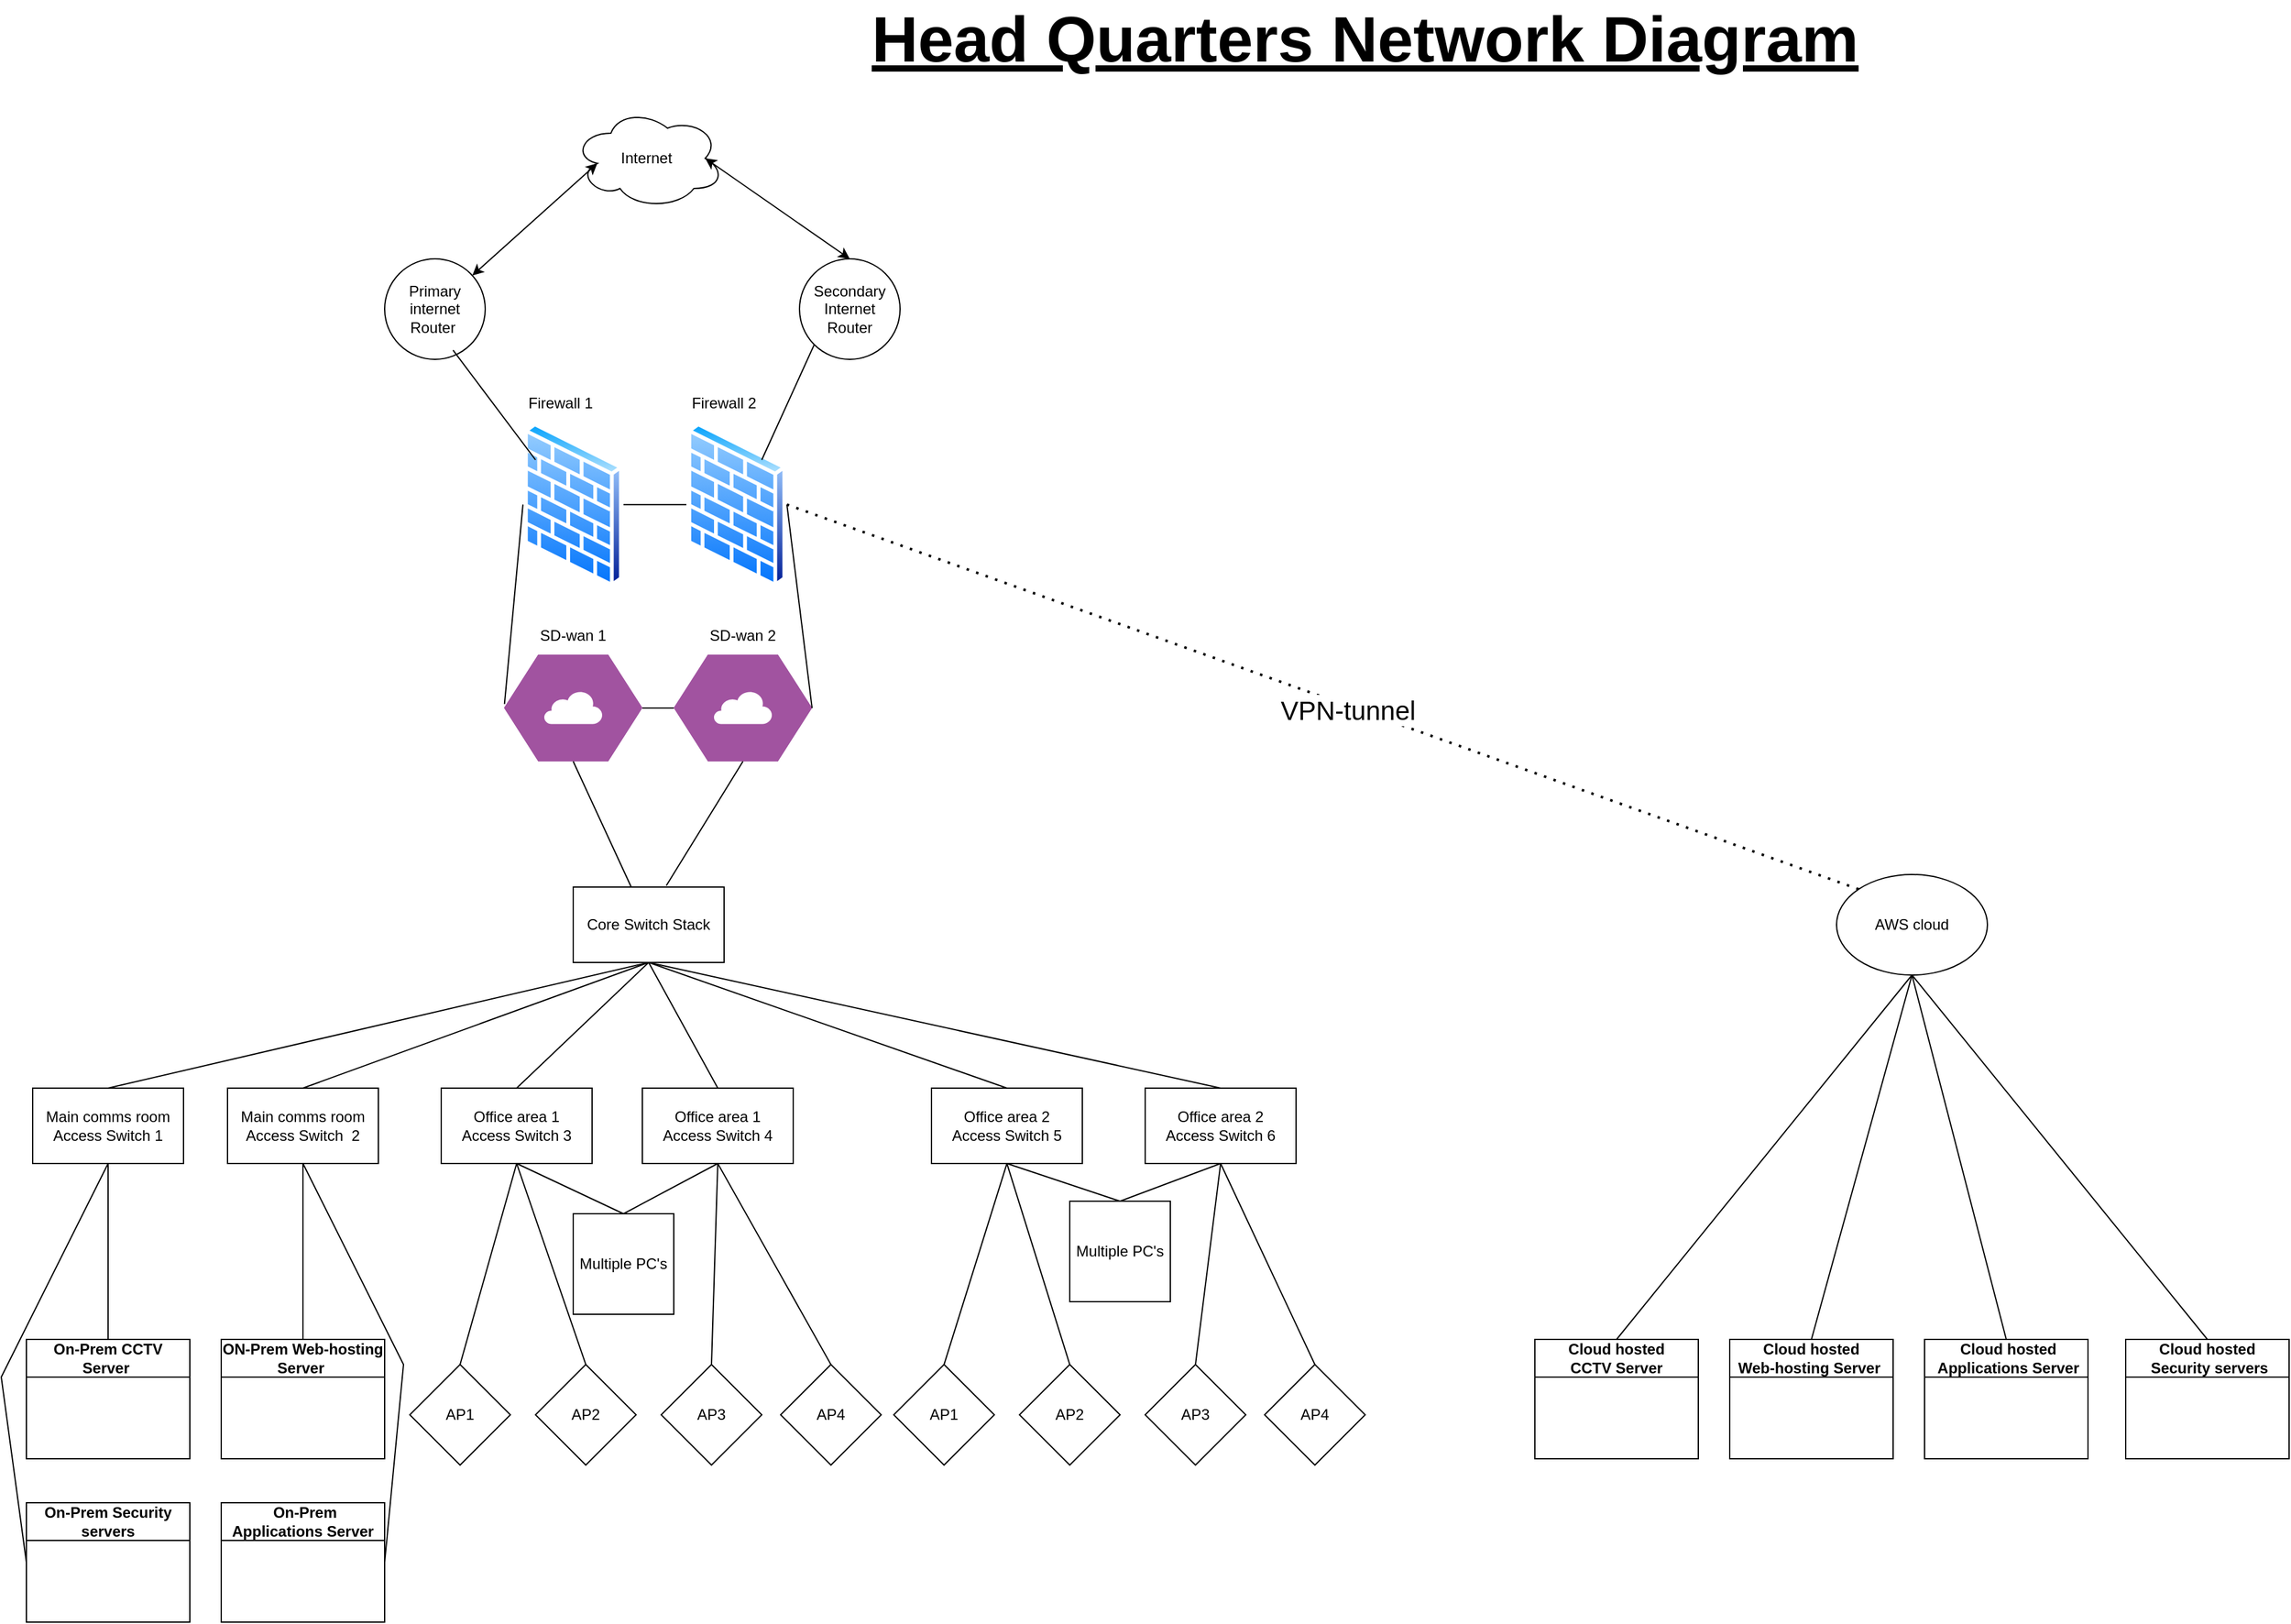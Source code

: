 <mxfile version="26.2.14">
  <diagram name="Page-1" id="c37626ed-c26b-45fb-9056-f9ebc6bb27b6">
    <mxGraphModel dx="2852" dy="2352" grid="1" gridSize="10" guides="1" tooltips="1" connect="1" arrows="1" fold="1" page="1" pageScale="1" pageWidth="1100" pageHeight="850" background="none" math="0" shadow="0">
      <root>
        <mxCell id="0" />
        <mxCell id="1" parent="0" />
        <mxCell id="yPoj2qN-ZmkGyO0M9B97-2" value="&lt;font style=&quot;font-size: 51px;&quot;&gt;&lt;b style=&quot;&quot;&gt;&lt;u style=&quot;&quot;&gt;Head Quarters Network Diagram&lt;/u&gt;&lt;/b&gt;&lt;/font&gt;" style="text;html=1;align=center;verticalAlign=middle;whiteSpace=wrap;rounded=0;" vertex="1" parent="1">
          <mxGeometry x="640" y="-830" width="970" height="30" as="geometry" />
        </mxCell>
        <mxCell id="yPoj2qN-ZmkGyO0M9B97-4" value="" style="image;aspect=fixed;perimeter=ellipsePerimeter;html=1;align=center;shadow=0;dashed=0;spacingTop=3;image=img/lib/active_directory/firewall.svg;" vertex="1" parent="1">
          <mxGeometry x="455" y="-510" width="80" height="131.15" as="geometry" />
        </mxCell>
        <mxCell id="yPoj2qN-ZmkGyO0M9B97-5" value="" style="verticalLabelPosition=bottom;sketch=0;html=1;fillColor=#A153A0;strokeColor=#ffffff;verticalAlign=top;align=center;points=[[0,0.5,0],[0.125,0.25,0],[0.25,0,0],[0.5,0,0],[0.75,0,0],[0.875,0.25,0],[1,0.5,0],[0.875,0.75,0],[0.75,1,0],[0.5,1,0],[0.125,0.75,0]];pointerEvents=1;shape=mxgraph.cisco_safe.compositeIcon;bgIcon=mxgraph.cisco_safe.design.blank_device;resIcon=mxgraph.cisco_safe.design.sd_wan;" vertex="1" parent="1">
          <mxGeometry x="440" y="-325" width="110" height="85" as="geometry" />
        </mxCell>
        <mxCell id="yPoj2qN-ZmkGyO0M9B97-6" value="Primary internet&lt;br&gt;Router&amp;nbsp;" style="ellipse;whiteSpace=wrap;html=1;aspect=fixed;" vertex="1" parent="1">
          <mxGeometry x="345" y="-640" width="80" height="80" as="geometry" />
        </mxCell>
        <mxCell id="yPoj2qN-ZmkGyO0M9B97-7" value="Secondary Internet Router" style="ellipse;whiteSpace=wrap;html=1;aspect=fixed;" vertex="1" parent="1">
          <mxGeometry x="675" y="-640" width="80" height="80" as="geometry" />
        </mxCell>
        <mxCell id="yPoj2qN-ZmkGyO0M9B97-8" value="" style="image;aspect=fixed;perimeter=ellipsePerimeter;html=1;align=center;shadow=0;dashed=0;spacingTop=3;image=img/lib/active_directory/firewall.svg;" vertex="1" parent="1">
          <mxGeometry x="585" y="-510" width="80" height="131.15" as="geometry" />
        </mxCell>
        <mxCell id="yPoj2qN-ZmkGyO0M9B97-9" value="" style="verticalLabelPosition=bottom;sketch=0;html=1;fillColor=#A153A0;strokeColor=#ffffff;verticalAlign=top;align=center;points=[[0,0.5,0],[0.125,0.25,0],[0.25,0,0],[0.5,0,0],[0.75,0,0],[0.875,0.25,0],[1,0.5,0],[0.875,0.75,0],[0.75,1,0],[0.5,1,0],[0.125,0.75,0]];pointerEvents=1;shape=mxgraph.cisco_safe.compositeIcon;bgIcon=mxgraph.cisco_safe.design.blank_device;resIcon=mxgraph.cisco_safe.design.sd_wan;" vertex="1" parent="1">
          <mxGeometry x="575" y="-325" width="110" height="85" as="geometry" />
        </mxCell>
        <mxCell id="yPoj2qN-ZmkGyO0M9B97-10" value="" style="endArrow=none;html=1;rounded=0;entryX=0;entryY=0.5;entryDx=0;entryDy=0;" edge="1" parent="1" source="yPoj2qN-ZmkGyO0M9B97-4" target="yPoj2qN-ZmkGyO0M9B97-8">
          <mxGeometry width="50" height="50" relative="1" as="geometry">
            <mxPoint x="525" y="-380" as="sourcePoint" />
            <mxPoint x="575" y="-430" as="targetPoint" />
          </mxGeometry>
        </mxCell>
        <mxCell id="yPoj2qN-ZmkGyO0M9B97-11" value="" style="endArrow=none;html=1;rounded=0;entryX=0;entryY=0.5;entryDx=0;entryDy=0;entryPerimeter=0;" edge="1" parent="1" source="yPoj2qN-ZmkGyO0M9B97-5" target="yPoj2qN-ZmkGyO0M9B97-9">
          <mxGeometry width="50" height="50" relative="1" as="geometry">
            <mxPoint x="525" y="-380" as="sourcePoint" />
            <mxPoint x="575" y="-430" as="targetPoint" />
          </mxGeometry>
        </mxCell>
        <mxCell id="yPoj2qN-ZmkGyO0M9B97-12" value="" style="endArrow=none;html=1;rounded=0;entryX=0.68;entryY=0.909;entryDx=0;entryDy=0;entryPerimeter=0;" edge="1" parent="1" target="yPoj2qN-ZmkGyO0M9B97-6">
          <mxGeometry width="50" height="50" relative="1" as="geometry">
            <mxPoint x="465" y="-480" as="sourcePoint" />
            <mxPoint x="575" y="-430" as="targetPoint" />
          </mxGeometry>
        </mxCell>
        <mxCell id="yPoj2qN-ZmkGyO0M9B97-14" value="" style="endArrow=none;html=1;rounded=0;entryX=0;entryY=1;entryDx=0;entryDy=0;" edge="1" parent="1" target="yPoj2qN-ZmkGyO0M9B97-7">
          <mxGeometry width="50" height="50" relative="1" as="geometry">
            <mxPoint x="645" y="-480" as="sourcePoint" />
            <mxPoint x="575" y="-430" as="targetPoint" />
          </mxGeometry>
        </mxCell>
        <mxCell id="yPoj2qN-ZmkGyO0M9B97-15" value="" style="endArrow=none;html=1;rounded=0;exitX=0.003;exitY=0.463;exitDx=0;exitDy=0;exitPerimeter=0;entryX=0;entryY=0.5;entryDx=0;entryDy=0;" edge="1" parent="1" source="yPoj2qN-ZmkGyO0M9B97-5" target="yPoj2qN-ZmkGyO0M9B97-4">
          <mxGeometry width="50" height="50" relative="1" as="geometry">
            <mxPoint x="525" y="-380" as="sourcePoint" />
            <mxPoint x="575" y="-430" as="targetPoint" />
          </mxGeometry>
        </mxCell>
        <mxCell id="yPoj2qN-ZmkGyO0M9B97-16" value="" style="endArrow=none;html=1;rounded=0;exitX=1;exitY=0.5;exitDx=0;exitDy=0;exitPerimeter=0;entryX=1;entryY=0.5;entryDx=0;entryDy=0;" edge="1" parent="1" source="yPoj2qN-ZmkGyO0M9B97-9" target="yPoj2qN-ZmkGyO0M9B97-8">
          <mxGeometry width="50" height="50" relative="1" as="geometry">
            <mxPoint x="505" y="-315" as="sourcePoint" />
            <mxPoint x="465" y="-434" as="targetPoint" />
          </mxGeometry>
        </mxCell>
        <mxCell id="yPoj2qN-ZmkGyO0M9B97-18" value="Core Switch Stack" style="rounded=0;whiteSpace=wrap;html=1;" vertex="1" parent="1">
          <mxGeometry x="495" y="-140" width="120" height="60" as="geometry" />
        </mxCell>
        <mxCell id="yPoj2qN-ZmkGyO0M9B97-20" value="SD-wan 1" style="text;html=1;align=center;verticalAlign=middle;whiteSpace=wrap;rounded=0;" vertex="1" parent="1">
          <mxGeometry x="465" y="-355" width="60" height="30" as="geometry" />
        </mxCell>
        <mxCell id="yPoj2qN-ZmkGyO0M9B97-21" value="SD-wan 2" style="text;html=1;align=center;verticalAlign=middle;whiteSpace=wrap;rounded=0;" vertex="1" parent="1">
          <mxGeometry x="600" y="-355" width="60" height="30" as="geometry" />
        </mxCell>
        <mxCell id="yPoj2qN-ZmkGyO0M9B97-22" value="Firewall 1" style="text;html=1;align=center;verticalAlign=middle;whiteSpace=wrap;rounded=0;" vertex="1" parent="1">
          <mxGeometry x="455" y="-540" width="60" height="30" as="geometry" />
        </mxCell>
        <mxCell id="yPoj2qN-ZmkGyO0M9B97-23" value="Firewall 2" style="text;html=1;align=center;verticalAlign=middle;whiteSpace=wrap;rounded=0;" vertex="1" parent="1">
          <mxGeometry x="585" y="-540" width="60" height="30" as="geometry" />
        </mxCell>
        <mxCell id="yPoj2qN-ZmkGyO0M9B97-25" value="Internet&amp;nbsp;" style="ellipse;shape=cloud;whiteSpace=wrap;html=1;" vertex="1" parent="1">
          <mxGeometry x="495" y="-760" width="120" height="80" as="geometry" />
        </mxCell>
        <mxCell id="yPoj2qN-ZmkGyO0M9B97-26" value="" style="endArrow=classic;startArrow=classic;html=1;rounded=0;entryX=0.16;entryY=0.55;entryDx=0;entryDy=0;entryPerimeter=0;" edge="1" parent="1" source="yPoj2qN-ZmkGyO0M9B97-6" target="yPoj2qN-ZmkGyO0M9B97-25">
          <mxGeometry width="50" height="50" relative="1" as="geometry">
            <mxPoint x="535" y="-450" as="sourcePoint" />
            <mxPoint x="585" y="-500" as="targetPoint" />
          </mxGeometry>
        </mxCell>
        <mxCell id="yPoj2qN-ZmkGyO0M9B97-28" value="" style="endArrow=classic;startArrow=classic;html=1;rounded=0;entryX=0.875;entryY=0.5;entryDx=0;entryDy=0;entryPerimeter=0;exitX=0.5;exitY=0;exitDx=0;exitDy=0;" edge="1" parent="1" source="yPoj2qN-ZmkGyO0M9B97-7" target="yPoj2qN-ZmkGyO0M9B97-25">
          <mxGeometry width="50" height="50" relative="1" as="geometry">
            <mxPoint x="425" y="-617" as="sourcePoint" />
            <mxPoint x="524" y="-706" as="targetPoint" />
          </mxGeometry>
        </mxCell>
        <mxCell id="yPoj2qN-ZmkGyO0M9B97-29" value="" style="endArrow=none;html=1;rounded=0;entryX=0.5;entryY=1;entryDx=0;entryDy=0;entryPerimeter=0;" edge="1" parent="1" source="yPoj2qN-ZmkGyO0M9B97-18" target="yPoj2qN-ZmkGyO0M9B97-5">
          <mxGeometry width="50" height="50" relative="1" as="geometry">
            <mxPoint x="275" y="-140" as="sourcePoint" />
            <mxPoint x="325" y="-190" as="targetPoint" />
          </mxGeometry>
        </mxCell>
        <mxCell id="yPoj2qN-ZmkGyO0M9B97-31" value="" style="endArrow=none;html=1;rounded=0;entryX=0.5;entryY=1;entryDx=0;entryDy=0;entryPerimeter=0;exitX=0.617;exitY=-0.018;exitDx=0;exitDy=0;exitPerimeter=0;" edge="1" parent="1" source="yPoj2qN-ZmkGyO0M9B97-18" target="yPoj2qN-ZmkGyO0M9B97-9">
          <mxGeometry width="50" height="50" relative="1" as="geometry">
            <mxPoint x="630" y="-130.0" as="sourcePoint" />
            <mxPoint x="497" y="-231" as="targetPoint" />
          </mxGeometry>
        </mxCell>
        <mxCell id="yPoj2qN-ZmkGyO0M9B97-33" value="Main comms room Access Switch 1" style="rounded=0;whiteSpace=wrap;html=1;" vertex="1" parent="1">
          <mxGeometry x="65" y="20" width="120" height="60" as="geometry" />
        </mxCell>
        <mxCell id="yPoj2qN-ZmkGyO0M9B97-34" value="Main comms room Access Switch&amp;nbsp; 2" style="rounded=0;whiteSpace=wrap;html=1;" vertex="1" parent="1">
          <mxGeometry x="220" y="20" width="120" height="60" as="geometry" />
        </mxCell>
        <mxCell id="yPoj2qN-ZmkGyO0M9B97-35" value="Office area 1&lt;br&gt;Access Switch 3" style="rounded=0;whiteSpace=wrap;html=1;" vertex="1" parent="1">
          <mxGeometry x="390" y="20" width="120" height="60" as="geometry" />
        </mxCell>
        <mxCell id="yPoj2qN-ZmkGyO0M9B97-36" value="Office area 1&lt;br&gt;Access Switch 4" style="rounded=0;whiteSpace=wrap;html=1;" vertex="1" parent="1">
          <mxGeometry x="550" y="20" width="120" height="60" as="geometry" />
        </mxCell>
        <mxCell id="yPoj2qN-ZmkGyO0M9B97-44" value="Office area 2&lt;br&gt;Access Switch 5" style="rounded=0;whiteSpace=wrap;html=1;" vertex="1" parent="1">
          <mxGeometry x="780" y="20" width="120" height="60" as="geometry" />
        </mxCell>
        <mxCell id="yPoj2qN-ZmkGyO0M9B97-45" value="Office area 2&lt;br&gt;Access Switch 6" style="rounded=0;whiteSpace=wrap;html=1;" vertex="1" parent="1">
          <mxGeometry x="950" y="20" width="120" height="60" as="geometry" />
        </mxCell>
        <mxCell id="yPoj2qN-ZmkGyO0M9B97-46" value="" style="endArrow=none;html=1;rounded=0;entryX=0.5;entryY=1;entryDx=0;entryDy=0;exitX=0.5;exitY=0;exitDx=0;exitDy=0;" edge="1" parent="1" source="yPoj2qN-ZmkGyO0M9B97-33" target="yPoj2qN-ZmkGyO0M9B97-18">
          <mxGeometry width="50" height="50" relative="1" as="geometry">
            <mxPoint x="660" y="-110" as="sourcePoint" />
            <mxPoint x="710" y="-160" as="targetPoint" />
          </mxGeometry>
        </mxCell>
        <mxCell id="yPoj2qN-ZmkGyO0M9B97-48" value="" style="endArrow=none;html=1;rounded=0;exitX=0.5;exitY=0;exitDx=0;exitDy=0;entryX=0.5;entryY=1;entryDx=0;entryDy=0;" edge="1" parent="1" source="yPoj2qN-ZmkGyO0M9B97-34" target="yPoj2qN-ZmkGyO0M9B97-18">
          <mxGeometry width="50" height="50" relative="1" as="geometry">
            <mxPoint x="660" y="-110" as="sourcePoint" />
            <mxPoint x="560" y="-80" as="targetPoint" />
          </mxGeometry>
        </mxCell>
        <mxCell id="yPoj2qN-ZmkGyO0M9B97-49" value="" style="endArrow=none;html=1;rounded=0;entryX=0.5;entryY=1;entryDx=0;entryDy=0;exitX=0.5;exitY=0;exitDx=0;exitDy=0;" edge="1" parent="1" source="yPoj2qN-ZmkGyO0M9B97-35" target="yPoj2qN-ZmkGyO0M9B97-18">
          <mxGeometry width="50" height="50" relative="1" as="geometry">
            <mxPoint x="290" y="30" as="sourcePoint" />
            <mxPoint x="505" y="-70" as="targetPoint" />
          </mxGeometry>
        </mxCell>
        <mxCell id="yPoj2qN-ZmkGyO0M9B97-50" value="" style="endArrow=none;html=1;rounded=0;entryX=0.5;entryY=1;entryDx=0;entryDy=0;exitX=0.5;exitY=0;exitDx=0;exitDy=0;" edge="1" parent="1" source="yPoj2qN-ZmkGyO0M9B97-36" target="yPoj2qN-ZmkGyO0M9B97-18">
          <mxGeometry width="50" height="50" relative="1" as="geometry">
            <mxPoint x="300" y="40" as="sourcePoint" />
            <mxPoint x="515" y="-60" as="targetPoint" />
          </mxGeometry>
        </mxCell>
        <mxCell id="yPoj2qN-ZmkGyO0M9B97-51" value="" style="endArrow=none;html=1;rounded=0;exitX=0.5;exitY=0;exitDx=0;exitDy=0;entryX=0.5;entryY=1;entryDx=0;entryDy=0;" edge="1" parent="1" source="yPoj2qN-ZmkGyO0M9B97-44" target="yPoj2qN-ZmkGyO0M9B97-18">
          <mxGeometry width="50" height="50" relative="1" as="geometry">
            <mxPoint x="310" y="50" as="sourcePoint" />
            <mxPoint x="550" y="-80" as="targetPoint" />
          </mxGeometry>
        </mxCell>
        <mxCell id="yPoj2qN-ZmkGyO0M9B97-52" value="" style="endArrow=none;html=1;rounded=0;entryX=0.5;entryY=1;entryDx=0;entryDy=0;exitX=0.5;exitY=0;exitDx=0;exitDy=0;" edge="1" parent="1" source="yPoj2qN-ZmkGyO0M9B97-45" target="yPoj2qN-ZmkGyO0M9B97-18">
          <mxGeometry width="50" height="50" relative="1" as="geometry">
            <mxPoint x="320" y="60" as="sourcePoint" />
            <mxPoint x="535" y="-40" as="targetPoint" />
          </mxGeometry>
        </mxCell>
        <mxCell id="yPoj2qN-ZmkGyO0M9B97-53" value="AWS cloud" style="ellipse;whiteSpace=wrap;html=1;" vertex="1" parent="1">
          <mxGeometry x="1500" y="-150" width="120" height="80" as="geometry" />
        </mxCell>
        <mxCell id="yPoj2qN-ZmkGyO0M9B97-55" value="" style="endArrow=none;dashed=1;html=1;dashPattern=1 3;strokeWidth=2;rounded=0;entryX=1;entryY=0.5;entryDx=0;entryDy=0;exitX=0;exitY=0;exitDx=0;exitDy=0;" edge="1" parent="1" source="yPoj2qN-ZmkGyO0M9B97-53" target="yPoj2qN-ZmkGyO0M9B97-8">
          <mxGeometry width="50" height="50" relative="1" as="geometry">
            <mxPoint x="480" y="-240" as="sourcePoint" />
            <mxPoint x="530" y="-290" as="targetPoint" />
          </mxGeometry>
        </mxCell>
        <mxCell id="yPoj2qN-ZmkGyO0M9B97-56" value="&lt;font style=&quot;font-size: 21px;&quot;&gt;VPN-tunnel&lt;/font&gt;" style="edgeLabel;html=1;align=center;verticalAlign=middle;resizable=0;points=[];" vertex="1" connectable="0" parent="yPoj2qN-ZmkGyO0M9B97-55">
          <mxGeometry x="-0.049" y="4" relative="1" as="geometry">
            <mxPoint y="-1" as="offset" />
          </mxGeometry>
        </mxCell>
        <mxCell id="yPoj2qN-ZmkGyO0M9B97-57" value="On-Prem CCTV Server&amp;nbsp;" style="swimlane;whiteSpace=wrap;html=1;startSize=30;" vertex="1" parent="1">
          <mxGeometry x="60" y="220" width="130" height="95" as="geometry" />
        </mxCell>
        <mxCell id="yPoj2qN-ZmkGyO0M9B97-61" value="ON-Prem Web-hosting Server&amp;nbsp;" style="swimlane;whiteSpace=wrap;html=1;startSize=30;" vertex="1" parent="1">
          <mxGeometry x="215" y="220" width="130" height="95" as="geometry" />
        </mxCell>
        <mxCell id="yPoj2qN-ZmkGyO0M9B97-65" value="" style="endArrow=none;html=1;rounded=0;entryX=0.5;entryY=1;entryDx=0;entryDy=0;exitX=0.5;exitY=0;exitDx=0;exitDy=0;" edge="1" parent="1" source="yPoj2qN-ZmkGyO0M9B97-57" target="yPoj2qN-ZmkGyO0M9B97-33">
          <mxGeometry width="50" height="50" relative="1" as="geometry">
            <mxPoint x="680" as="sourcePoint" />
            <mxPoint x="730" y="-50" as="targetPoint" />
          </mxGeometry>
        </mxCell>
        <mxCell id="yPoj2qN-ZmkGyO0M9B97-66" value="" style="endArrow=none;html=1;rounded=0;entryX=0.5;entryY=1;entryDx=0;entryDy=0;exitX=0.5;exitY=0;exitDx=0;exitDy=0;" edge="1" parent="1" source="yPoj2qN-ZmkGyO0M9B97-61" target="yPoj2qN-ZmkGyO0M9B97-34">
          <mxGeometry width="50" height="50" relative="1" as="geometry">
            <mxPoint x="240" y="160" as="sourcePoint" />
            <mxPoint x="290" y="110" as="targetPoint" />
          </mxGeometry>
        </mxCell>
        <mxCell id="yPoj2qN-ZmkGyO0M9B97-67" value="On-Prem Security servers" style="swimlane;whiteSpace=wrap;html=1;startSize=30;" vertex="1" parent="1">
          <mxGeometry x="60" y="350" width="130" height="95" as="geometry" />
        </mxCell>
        <mxCell id="yPoj2qN-ZmkGyO0M9B97-68" value="&amp;nbsp;On-Prem Applications Server" style="swimlane;whiteSpace=wrap;html=1;startSize=30;" vertex="1" parent="1">
          <mxGeometry x="215" y="350" width="130" height="95" as="geometry">
            <mxRectangle x="215" y="350" width="200" height="30" as="alternateBounds" />
          </mxGeometry>
        </mxCell>
        <mxCell id="yPoj2qN-ZmkGyO0M9B97-69" value="" style="endArrow=none;html=1;rounded=0;entryX=0.5;entryY=1;entryDx=0;entryDy=0;exitX=1;exitY=0.5;exitDx=0;exitDy=0;" edge="1" parent="1" source="yPoj2qN-ZmkGyO0M9B97-68" target="yPoj2qN-ZmkGyO0M9B97-34">
          <mxGeometry width="50" height="50" relative="1" as="geometry">
            <mxPoint x="290" y="230" as="sourcePoint" />
            <mxPoint x="290" y="90" as="targetPoint" />
            <Array as="points">
              <mxPoint x="360" y="240" />
            </Array>
          </mxGeometry>
        </mxCell>
        <mxCell id="yPoj2qN-ZmkGyO0M9B97-70" value="" style="endArrow=none;html=1;rounded=0;exitX=0;exitY=0.5;exitDx=0;exitDy=0;entryX=0.5;entryY=1;entryDx=0;entryDy=0;" edge="1" parent="1" source="yPoj2qN-ZmkGyO0M9B97-67" target="yPoj2qN-ZmkGyO0M9B97-33">
          <mxGeometry width="50" height="50" relative="1" as="geometry">
            <mxPoint x="355" y="408" as="sourcePoint" />
            <mxPoint x="120" y="80" as="targetPoint" />
            <Array as="points">
              <mxPoint x="40" y="250" />
            </Array>
          </mxGeometry>
        </mxCell>
        <mxCell id="yPoj2qN-ZmkGyO0M9B97-72" value="Multiple PC&#39;s" style="whiteSpace=wrap;html=1;aspect=fixed;" vertex="1" parent="1">
          <mxGeometry x="495" y="120" width="80" height="80" as="geometry" />
        </mxCell>
        <mxCell id="yPoj2qN-ZmkGyO0M9B97-73" value="" style="endArrow=none;html=1;rounded=0;entryX=0.5;entryY=1;entryDx=0;entryDy=0;exitX=0.5;exitY=0;exitDx=0;exitDy=0;" edge="1" parent="1" source="yPoj2qN-ZmkGyO0M9B97-72" target="yPoj2qN-ZmkGyO0M9B97-35">
          <mxGeometry width="50" height="50" relative="1" as="geometry">
            <mxPoint x="540" y="190" as="sourcePoint" />
            <mxPoint x="590" y="140" as="targetPoint" />
          </mxGeometry>
        </mxCell>
        <mxCell id="yPoj2qN-ZmkGyO0M9B97-75" value="" style="endArrow=none;html=1;rounded=0;entryX=0.5;entryY=1;entryDx=0;entryDy=0;exitX=0.5;exitY=0;exitDx=0;exitDy=0;" edge="1" parent="1" source="yPoj2qN-ZmkGyO0M9B97-72" target="yPoj2qN-ZmkGyO0M9B97-36">
          <mxGeometry width="50" height="50" relative="1" as="geometry">
            <mxPoint x="545" y="130" as="sourcePoint" />
            <mxPoint x="454" y="89" as="targetPoint" />
          </mxGeometry>
        </mxCell>
        <mxCell id="yPoj2qN-ZmkGyO0M9B97-77" value="AP1" style="rhombus;whiteSpace=wrap;html=1;" vertex="1" parent="1">
          <mxGeometry x="365" y="240" width="80" height="80" as="geometry" />
        </mxCell>
        <mxCell id="yPoj2qN-ZmkGyO0M9B97-78" value="AP4" style="rhombus;whiteSpace=wrap;html=1;" vertex="1" parent="1">
          <mxGeometry x="660" y="240" width="80" height="80" as="geometry" />
        </mxCell>
        <mxCell id="yPoj2qN-ZmkGyO0M9B97-79" value="AP2" style="rhombus;whiteSpace=wrap;html=1;" vertex="1" parent="1">
          <mxGeometry x="465" y="240" width="80" height="80" as="geometry" />
        </mxCell>
        <mxCell id="yPoj2qN-ZmkGyO0M9B97-80" value="AP3" style="rhombus;whiteSpace=wrap;html=1;" vertex="1" parent="1">
          <mxGeometry x="565" y="240" width="80" height="80" as="geometry" />
        </mxCell>
        <mxCell id="yPoj2qN-ZmkGyO0M9B97-81" value="" style="endArrow=none;html=1;rounded=0;entryX=0.5;entryY=1;entryDx=0;entryDy=0;exitX=0.5;exitY=0;exitDx=0;exitDy=0;" edge="1" parent="1" source="yPoj2qN-ZmkGyO0M9B97-77" target="yPoj2qN-ZmkGyO0M9B97-35">
          <mxGeometry width="50" height="50" relative="1" as="geometry">
            <mxPoint x="580" y="190" as="sourcePoint" />
            <mxPoint x="630" y="140" as="targetPoint" />
          </mxGeometry>
        </mxCell>
        <mxCell id="yPoj2qN-ZmkGyO0M9B97-82" value="" style="endArrow=none;html=1;rounded=0;exitX=0.5;exitY=0;exitDx=0;exitDy=0;" edge="1" parent="1" source="yPoj2qN-ZmkGyO0M9B97-79">
          <mxGeometry width="50" height="50" relative="1" as="geometry">
            <mxPoint x="415" y="250" as="sourcePoint" />
            <mxPoint x="450" y="80" as="targetPoint" />
          </mxGeometry>
        </mxCell>
        <mxCell id="yPoj2qN-ZmkGyO0M9B97-83" value="" style="endArrow=none;html=1;rounded=0;entryX=0.5;entryY=1;entryDx=0;entryDy=0;exitX=0.5;exitY=0;exitDx=0;exitDy=0;" edge="1" parent="1" source="yPoj2qN-ZmkGyO0M9B97-80" target="yPoj2qN-ZmkGyO0M9B97-36">
          <mxGeometry width="50" height="50" relative="1" as="geometry">
            <mxPoint x="425" y="260" as="sourcePoint" />
            <mxPoint x="470" y="100" as="targetPoint" />
          </mxGeometry>
        </mxCell>
        <mxCell id="yPoj2qN-ZmkGyO0M9B97-84" value="" style="endArrow=none;html=1;rounded=0;entryX=0.5;entryY=1;entryDx=0;entryDy=0;exitX=0.5;exitY=0;exitDx=0;exitDy=0;" edge="1" parent="1" source="yPoj2qN-ZmkGyO0M9B97-78" target="yPoj2qN-ZmkGyO0M9B97-36">
          <mxGeometry width="50" height="50" relative="1" as="geometry">
            <mxPoint x="435" y="270" as="sourcePoint" />
            <mxPoint x="480" y="110" as="targetPoint" />
          </mxGeometry>
        </mxCell>
        <mxCell id="yPoj2qN-ZmkGyO0M9B97-85" value="Multiple PC&#39;s" style="whiteSpace=wrap;html=1;aspect=fixed;" vertex="1" parent="1">
          <mxGeometry x="890" y="110" width="80" height="80" as="geometry" />
        </mxCell>
        <mxCell id="yPoj2qN-ZmkGyO0M9B97-86" value="" style="endArrow=none;html=1;rounded=0;entryX=0.5;entryY=1;entryDx=0;entryDy=0;exitX=0.5;exitY=0;exitDx=0;exitDy=0;" edge="1" parent="1" source="yPoj2qN-ZmkGyO0M9B97-85" target="yPoj2qN-ZmkGyO0M9B97-44">
          <mxGeometry width="50" height="50" relative="1" as="geometry">
            <mxPoint x="925" y="190" as="sourcePoint" />
            <mxPoint x="835" y="80" as="targetPoint" />
          </mxGeometry>
        </mxCell>
        <mxCell id="yPoj2qN-ZmkGyO0M9B97-87" value="" style="endArrow=none;html=1;rounded=0;entryX=0.5;entryY=1;entryDx=0;entryDy=0;exitX=0.5;exitY=0;exitDx=0;exitDy=0;" edge="1" parent="1" source="yPoj2qN-ZmkGyO0M9B97-85" target="yPoj2qN-ZmkGyO0M9B97-45">
          <mxGeometry width="50" height="50" relative="1" as="geometry">
            <mxPoint x="930" y="130" as="sourcePoint" />
            <mxPoint x="995" y="80" as="targetPoint" />
          </mxGeometry>
        </mxCell>
        <mxCell id="yPoj2qN-ZmkGyO0M9B97-88" value="AP1" style="rhombus;whiteSpace=wrap;html=1;" vertex="1" parent="1">
          <mxGeometry x="750" y="240" width="80" height="80" as="geometry" />
        </mxCell>
        <mxCell id="yPoj2qN-ZmkGyO0M9B97-89" value="AP4" style="rhombus;whiteSpace=wrap;html=1;" vertex="1" parent="1">
          <mxGeometry x="1045" y="240" width="80" height="80" as="geometry" />
        </mxCell>
        <mxCell id="yPoj2qN-ZmkGyO0M9B97-90" value="AP2" style="rhombus;whiteSpace=wrap;html=1;" vertex="1" parent="1">
          <mxGeometry x="850" y="240" width="80" height="80" as="geometry" />
        </mxCell>
        <mxCell id="yPoj2qN-ZmkGyO0M9B97-91" value="AP3" style="rhombus;whiteSpace=wrap;html=1;" vertex="1" parent="1">
          <mxGeometry x="950" y="240" width="80" height="80" as="geometry" />
        </mxCell>
        <mxCell id="yPoj2qN-ZmkGyO0M9B97-92" value="" style="endArrow=none;html=1;rounded=0;entryX=0.5;entryY=1;entryDx=0;entryDy=0;exitX=0.5;exitY=0;exitDx=0;exitDy=0;" edge="1" parent="1" source="yPoj2qN-ZmkGyO0M9B97-88" target="yPoj2qN-ZmkGyO0M9B97-44">
          <mxGeometry width="50" height="50" relative="1" as="geometry">
            <mxPoint x="965" y="190" as="sourcePoint" />
            <mxPoint x="835" y="80" as="targetPoint" />
          </mxGeometry>
        </mxCell>
        <mxCell id="yPoj2qN-ZmkGyO0M9B97-93" value="" style="endArrow=none;html=1;rounded=0;exitX=0.5;exitY=0;exitDx=0;exitDy=0;entryX=0.5;entryY=1;entryDx=0;entryDy=0;" edge="1" parent="1" source="yPoj2qN-ZmkGyO0M9B97-90" target="yPoj2qN-ZmkGyO0M9B97-44">
          <mxGeometry width="50" height="50" relative="1" as="geometry">
            <mxPoint x="800" y="250" as="sourcePoint" />
            <mxPoint x="835" y="80" as="targetPoint" />
          </mxGeometry>
        </mxCell>
        <mxCell id="yPoj2qN-ZmkGyO0M9B97-94" value="" style="endArrow=none;html=1;rounded=0;entryX=0.5;entryY=1;entryDx=0;entryDy=0;exitX=0.5;exitY=0;exitDx=0;exitDy=0;" edge="1" parent="1" source="yPoj2qN-ZmkGyO0M9B97-91" target="yPoj2qN-ZmkGyO0M9B97-45">
          <mxGeometry width="50" height="50" relative="1" as="geometry">
            <mxPoint x="810" y="260" as="sourcePoint" />
            <mxPoint x="995" y="80" as="targetPoint" />
          </mxGeometry>
        </mxCell>
        <mxCell id="yPoj2qN-ZmkGyO0M9B97-95" value="" style="endArrow=none;html=1;rounded=0;entryX=0.5;entryY=1;entryDx=0;entryDy=0;exitX=0.5;exitY=0;exitDx=0;exitDy=0;" edge="1" parent="1" source="yPoj2qN-ZmkGyO0M9B97-89" target="yPoj2qN-ZmkGyO0M9B97-45">
          <mxGeometry width="50" height="50" relative="1" as="geometry">
            <mxPoint x="820" y="270" as="sourcePoint" />
            <mxPoint x="995" y="80" as="targetPoint" />
          </mxGeometry>
        </mxCell>
        <mxCell id="yPoj2qN-ZmkGyO0M9B97-96" value="Cloud hosted&lt;br&gt;&amp;nbsp;CCTV Server&amp;nbsp;" style="swimlane;whiteSpace=wrap;html=1;startSize=30;" vertex="1" parent="1">
          <mxGeometry x="1260" y="220" width="130" height="95" as="geometry" />
        </mxCell>
        <mxCell id="yPoj2qN-ZmkGyO0M9B97-97" value="Cloud hosted&lt;br&gt;Web-hosting Server&amp;nbsp;" style="swimlane;whiteSpace=wrap;html=1;startSize=30;" vertex="1" parent="1">
          <mxGeometry x="1415" y="220" width="130" height="95" as="geometry" />
        </mxCell>
        <mxCell id="yPoj2qN-ZmkGyO0M9B97-98" value="Cloud hosted&lt;br&gt;&amp;nbsp;Security servers" style="swimlane;whiteSpace=wrap;html=1;startSize=30;" vertex="1" parent="1">
          <mxGeometry x="1730" y="220" width="130" height="95" as="geometry" />
        </mxCell>
        <mxCell id="yPoj2qN-ZmkGyO0M9B97-99" value="&amp;nbsp;Cloud hosted&lt;br&gt;&amp;nbsp;Applications Server" style="swimlane;whiteSpace=wrap;html=1;startSize=30;" vertex="1" parent="1">
          <mxGeometry x="1570" y="220" width="130" height="95" as="geometry">
            <mxRectangle x="215" y="350" width="200" height="30" as="alternateBounds" />
          </mxGeometry>
        </mxCell>
        <mxCell id="yPoj2qN-ZmkGyO0M9B97-100" value="" style="endArrow=none;html=1;rounded=0;entryX=0.5;entryY=1;entryDx=0;entryDy=0;exitX=0.5;exitY=0;exitDx=0;exitDy=0;" edge="1" parent="1" source="yPoj2qN-ZmkGyO0M9B97-96" target="yPoj2qN-ZmkGyO0M9B97-53">
          <mxGeometry width="50" height="50" relative="1" as="geometry">
            <mxPoint x="1310" y="70" as="sourcePoint" />
            <mxPoint x="1360" y="20" as="targetPoint" />
          </mxGeometry>
        </mxCell>
        <mxCell id="yPoj2qN-ZmkGyO0M9B97-101" value="" style="endArrow=none;html=1;rounded=0;exitX=0.5;exitY=0;exitDx=0;exitDy=0;" edge="1" parent="1" source="yPoj2qN-ZmkGyO0M9B97-97">
          <mxGeometry width="50" height="50" relative="1" as="geometry">
            <mxPoint x="1335" y="230" as="sourcePoint" />
            <mxPoint x="1560" y="-70" as="targetPoint" />
          </mxGeometry>
        </mxCell>
        <mxCell id="yPoj2qN-ZmkGyO0M9B97-102" value="" style="endArrow=none;html=1;rounded=0;entryX=0.5;entryY=1;entryDx=0;entryDy=0;exitX=0.5;exitY=0;exitDx=0;exitDy=0;" edge="1" parent="1" source="yPoj2qN-ZmkGyO0M9B97-99" target="yPoj2qN-ZmkGyO0M9B97-53">
          <mxGeometry width="50" height="50" relative="1" as="geometry">
            <mxPoint x="1345" y="240" as="sourcePoint" />
            <mxPoint x="1580" y="-50" as="targetPoint" />
          </mxGeometry>
        </mxCell>
        <mxCell id="yPoj2qN-ZmkGyO0M9B97-103" value="" style="endArrow=none;html=1;rounded=0;exitX=0.5;exitY=0;exitDx=0;exitDy=0;" edge="1" parent="1" source="yPoj2qN-ZmkGyO0M9B97-98">
          <mxGeometry width="50" height="50" relative="1" as="geometry">
            <mxPoint x="1355" y="250" as="sourcePoint" />
            <mxPoint x="1560" y="-70" as="targetPoint" />
          </mxGeometry>
        </mxCell>
      </root>
    </mxGraphModel>
  </diagram>
</mxfile>
